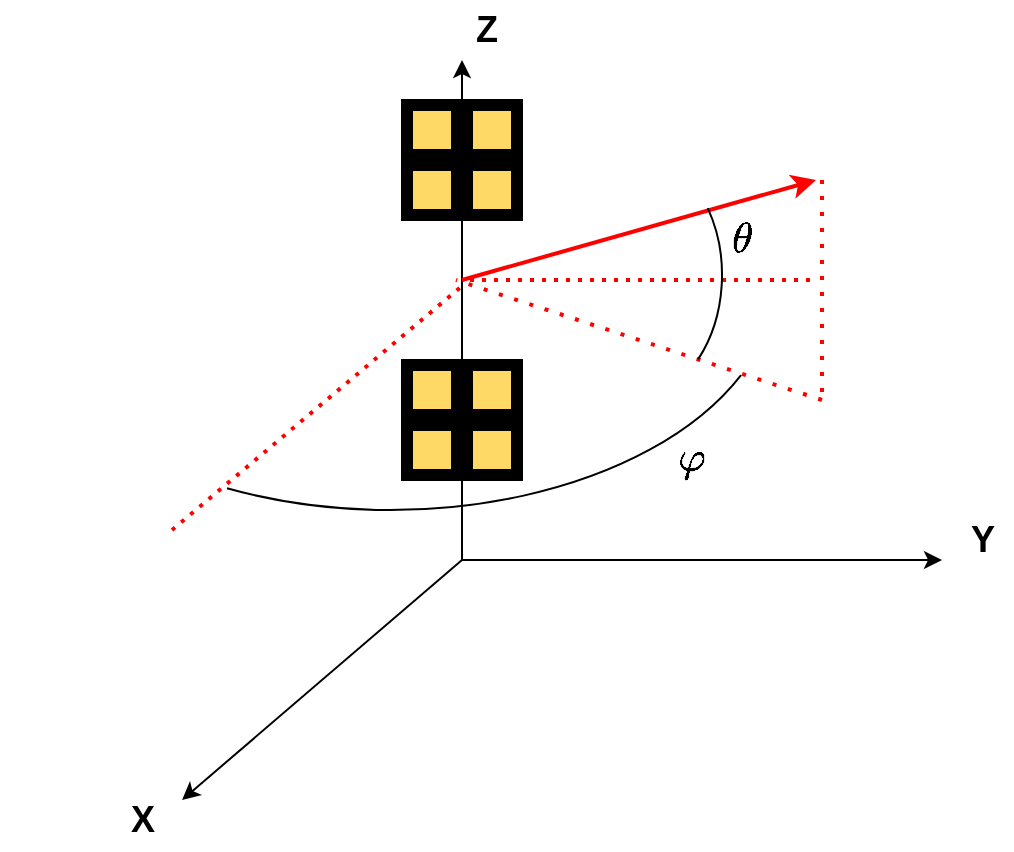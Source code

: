 <mxfile version="14.6.9" type="device"><diagram id="FTDOcemJC-GxJWla_3gG" name="Page-1"><mxGraphModel dx="1865" dy="1717" grid="1" gridSize="10" guides="1" tooltips="1" connect="1" arrows="1" fold="1" page="1" pageScale="1" pageWidth="827" pageHeight="1169" math="1" shadow="0"><root><mxCell id="0"/><mxCell id="1" parent="0"/><mxCell id="kEnACK8yNCvLgLfuL9fC-8" value="" style="endArrow=classic;html=1;" parent="1" edge="1"><mxGeometry width="50" height="50" relative="1" as="geometry"><mxPoint x="-440" y="-240" as="sourcePoint"/><mxPoint x="-200" y="-240" as="targetPoint"/></mxGeometry></mxCell><mxCell id="kEnACK8yNCvLgLfuL9fC-9" value="" style="endArrow=classic;html=1;" parent="1" edge="1"><mxGeometry width="50" height="50" relative="1" as="geometry"><mxPoint x="-440" y="-240" as="sourcePoint"/><mxPoint x="-580" y="-120" as="targetPoint"/></mxGeometry></mxCell><mxCell id="kEnACK8yNCvLgLfuL9fC-10" value="" style="endArrow=classic;html=1;startArrow=none;" parent="1" edge="1"><mxGeometry width="50" height="50" relative="1" as="geometry"><mxPoint x="-440" y="-340" as="sourcePoint"/><mxPoint x="-440" y="-490" as="targetPoint"/></mxGeometry></mxCell><mxCell id="kEnACK8yNCvLgLfuL9fC-12" value="" style="whiteSpace=wrap;html=1;aspect=fixed;fillColor=#000000;" parent="1" vertex="1"><mxGeometry x="-470" y="-470" width="60" height="60" as="geometry"/></mxCell><mxCell id="kEnACK8yNCvLgLfuL9fC-15" value="" style="endArrow=none;html=1;" parent="1" edge="1"><mxGeometry width="50" height="50" relative="1" as="geometry"><mxPoint x="-440" y="-240" as="sourcePoint"/><mxPoint x="-440" y="-280" as="targetPoint"/></mxGeometry></mxCell><mxCell id="kEnACK8yNCvLgLfuL9fC-16" value="" style="whiteSpace=wrap;html=1;aspect=fixed;fillColor=#FFD966;" parent="1" vertex="1"><mxGeometry x="-435" y="-465" width="20" height="20" as="geometry"/></mxCell><mxCell id="kEnACK8yNCvLgLfuL9fC-17" value="" style="whiteSpace=wrap;html=1;aspect=fixed;fillColor=#FFD966;" parent="1" vertex="1"><mxGeometry x="-465" y="-465" width="20" height="20" as="geometry"/></mxCell><mxCell id="kEnACK8yNCvLgLfuL9fC-18" value="" style="whiteSpace=wrap;html=1;aspect=fixed;fillColor=#FFD966;" parent="1" vertex="1"><mxGeometry x="-465" y="-435" width="20" height="20" as="geometry"/></mxCell><mxCell id="kEnACK8yNCvLgLfuL9fC-19" value="" style="whiteSpace=wrap;html=1;aspect=fixed;fillColor=#FFD966;" parent="1" vertex="1"><mxGeometry x="-435" y="-435" width="20" height="20" as="geometry"/></mxCell><mxCell id="kEnACK8yNCvLgLfuL9fC-26" value="" style="whiteSpace=wrap;html=1;aspect=fixed;fillColor=#000000;" parent="1" vertex="1"><mxGeometry x="-470" y="-340" width="60" height="60" as="geometry"/></mxCell><mxCell id="kEnACK8yNCvLgLfuL9fC-27" value="" style="whiteSpace=wrap;html=1;aspect=fixed;fillColor=#FFD966;" parent="1" vertex="1"><mxGeometry x="-435" y="-335" width="20" height="20" as="geometry"/></mxCell><mxCell id="kEnACK8yNCvLgLfuL9fC-28" value="" style="whiteSpace=wrap;html=1;aspect=fixed;fillColor=#FFD966;" parent="1" vertex="1"><mxGeometry x="-465" y="-335" width="20" height="20" as="geometry"/></mxCell><mxCell id="kEnACK8yNCvLgLfuL9fC-29" value="" style="whiteSpace=wrap;html=1;aspect=fixed;fillColor=#FFD966;" parent="1" vertex="1"><mxGeometry x="-465" y="-305" width="20" height="20" as="geometry"/></mxCell><mxCell id="kEnACK8yNCvLgLfuL9fC-30" value="" style="whiteSpace=wrap;html=1;aspect=fixed;fillColor=#FFD966;" parent="1" vertex="1"><mxGeometry x="-435" y="-305" width="20" height="20" as="geometry"/></mxCell><mxCell id="kEnACK8yNCvLgLfuL9fC-31" value="Z" style="text;html=1;align=center;verticalAlign=middle;resizable=0;points=[];autosize=1;strokeColor=none;fontStyle=1;fontSize=18;" parent="1" vertex="1"><mxGeometry x="-443" y="-520" width="30" height="30" as="geometry"/></mxCell><mxCell id="kEnACK8yNCvLgLfuL9fC-32" value="X" style="text;html=1;align=center;verticalAlign=middle;resizable=0;points=[];autosize=1;strokeColor=none;fontSize=18;fontStyle=1" parent="1" vertex="1"><mxGeometry x="-615" y="-125" width="30" height="30" as="geometry"/></mxCell><mxCell id="kEnACK8yNCvLgLfuL9fC-33" value="Y" style="text;html=1;align=center;verticalAlign=middle;resizable=0;points=[];autosize=1;strokeColor=none;fontSize=18;fontStyle=1" parent="1" vertex="1"><mxGeometry x="-195" y="-265" width="30" height="30" as="geometry"/></mxCell><mxCell id="kEnACK8yNCvLgLfuL9fC-34" value="" style="endArrow=none;dashed=1;html=1;fontSize=18;fontColor=#FF0000;strokeColor=#FF0000;strokeWidth=2;dashPattern=1 2;" parent="1" edge="1"><mxGeometry width="50" height="50" relative="1" as="geometry"><mxPoint x="-585" y="-255" as="sourcePoint"/><mxPoint x="-440" y="-377" as="targetPoint"/></mxGeometry></mxCell><mxCell id="kEnACK8yNCvLgLfuL9fC-36" value="" style="endArrow=none;dashed=1;html=1;fontSize=18;fontColor=#FF0000;strokeColor=#FF0000;strokeWidth=2;dashPattern=1 2;" parent="1" edge="1"><mxGeometry width="50" height="50" relative="1" as="geometry"><mxPoint x="-266" y="-380" as="sourcePoint"/><mxPoint x="-440" y="-380" as="targetPoint"/></mxGeometry></mxCell><mxCell id="kEnACK8yNCvLgLfuL9fC-37" value="" style="endArrow=classic;html=1;fontSize=18;fontColor=#FF0000;strokeColor=#FF0000;strokeWidth=2;" parent="1" edge="1"><mxGeometry width="50" height="50" relative="1" as="geometry"><mxPoint x="-440" y="-380" as="sourcePoint"/><mxPoint x="-263" y="-430" as="targetPoint"/></mxGeometry></mxCell><mxCell id="kEnACK8yNCvLgLfuL9fC-38" value="" style="endArrow=none;dashed=1;html=1;dashPattern=1 3;strokeWidth=2;fontSize=18;fontColor=#FF0000;strokeColor=#FF0000;" parent="1" edge="1"><mxGeometry width="50" height="50" relative="1" as="geometry"><mxPoint x="-260" y="-320" as="sourcePoint"/><mxPoint x="-443" y="-380" as="targetPoint"/></mxGeometry></mxCell><mxCell id="kEnACK8yNCvLgLfuL9fC-39" value="" style="verticalLabelPosition=bottom;verticalAlign=top;html=1;shape=mxgraph.basic.arc;startAngle=0.32;endAngle=0.569;fontSize=18;fontColor=#FF0000;fillColor=#FFD966;" parent="1" vertex="1"><mxGeometry x="-670" y="-500" width="388" height="235" as="geometry"/></mxCell><mxCell id="kEnACK8yNCvLgLfuL9fC-40" value="$$\varphi$$" style="text;html=1;align=center;verticalAlign=middle;resizable=0;points=[];autosize=1;strokeColor=none;fontSize=18;" parent="1" vertex="1"><mxGeometry x="-380" y="-305" width="110" height="30" as="geometry"/></mxCell><mxCell id="kEnACK8yNCvLgLfuL9fC-42" value="" style="verticalLabelPosition=bottom;verticalAlign=top;html=1;shape=mxgraph.basic.arc;startAngle=0.164;endAngle=0.362;fontSize=18;fontColor=#000000;fillColor=#FFD966;" parent="1" vertex="1"><mxGeometry x="-410" y="-447.5" width="100" height="130" as="geometry"/></mxCell><mxCell id="kEnACK8yNCvLgLfuL9fC-43" value="" style="endArrow=none;dashed=1;html=1;dashPattern=1 3;strokeWidth=2;fontSize=18;fontColor=#FF0000;strokeColor=#FF0000;" parent="1" edge="1"><mxGeometry width="50" height="50" relative="1" as="geometry"><mxPoint x="-260" y="-430" as="sourcePoint"/><mxPoint x="-260" y="-320" as="targetPoint"/></mxGeometry></mxCell><mxCell id="kEnACK8yNCvLgLfuL9fC-44" value="$$\theta$$" style="text;html=1;align=center;verticalAlign=middle;resizable=0;points=[];autosize=1;strokeColor=none;fontSize=18;fontColor=#000000;" parent="1" vertex="1"><mxGeometry x="-350" y="-415" width="100" height="30" as="geometry"/></mxCell></root></mxGraphModel></diagram></mxfile>